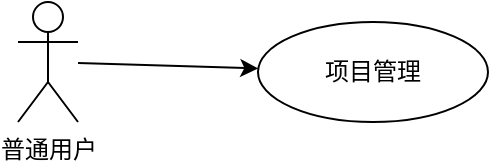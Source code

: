 <mxfile version="21.3.3" type="github">
  <diagram name="第 1 页" id="ZDW71rIchksKYJLWWfzp">
    <mxGraphModel dx="1185" dy="610" grid="1" gridSize="10" guides="1" tooltips="1" connect="1" arrows="1" fold="1" page="1" pageScale="1" pageWidth="827" pageHeight="1169" math="0" shadow="0">
      <root>
        <mxCell id="0" />
        <mxCell id="1" parent="0" />
        <mxCell id="UyQQb7nO0WOSDgsdFY6E-3" value="" style="rounded=0;orthogonalLoop=1;jettySize=auto;html=1;" edge="1" parent="1" source="UyQQb7nO0WOSDgsdFY6E-1" target="UyQQb7nO0WOSDgsdFY6E-2">
          <mxGeometry relative="1" as="geometry" />
        </mxCell>
        <mxCell id="UyQQb7nO0WOSDgsdFY6E-1" value="普通用户" style="shape=umlActor;verticalLabelPosition=bottom;verticalAlign=top;html=1;outlineConnect=0;" vertex="1" parent="1">
          <mxGeometry x="160" y="220" width="30" height="60" as="geometry" />
        </mxCell>
        <mxCell id="UyQQb7nO0WOSDgsdFY6E-2" value="&lt;p style=&quot;line-height: 100%;&quot;&gt;项目管理&lt;/p&gt;" style="ellipse;whiteSpace=wrap;html=1;verticalAlign=top;" vertex="1" parent="1">
          <mxGeometry x="280" y="230" width="115" height="50" as="geometry" />
        </mxCell>
      </root>
    </mxGraphModel>
  </diagram>
</mxfile>
